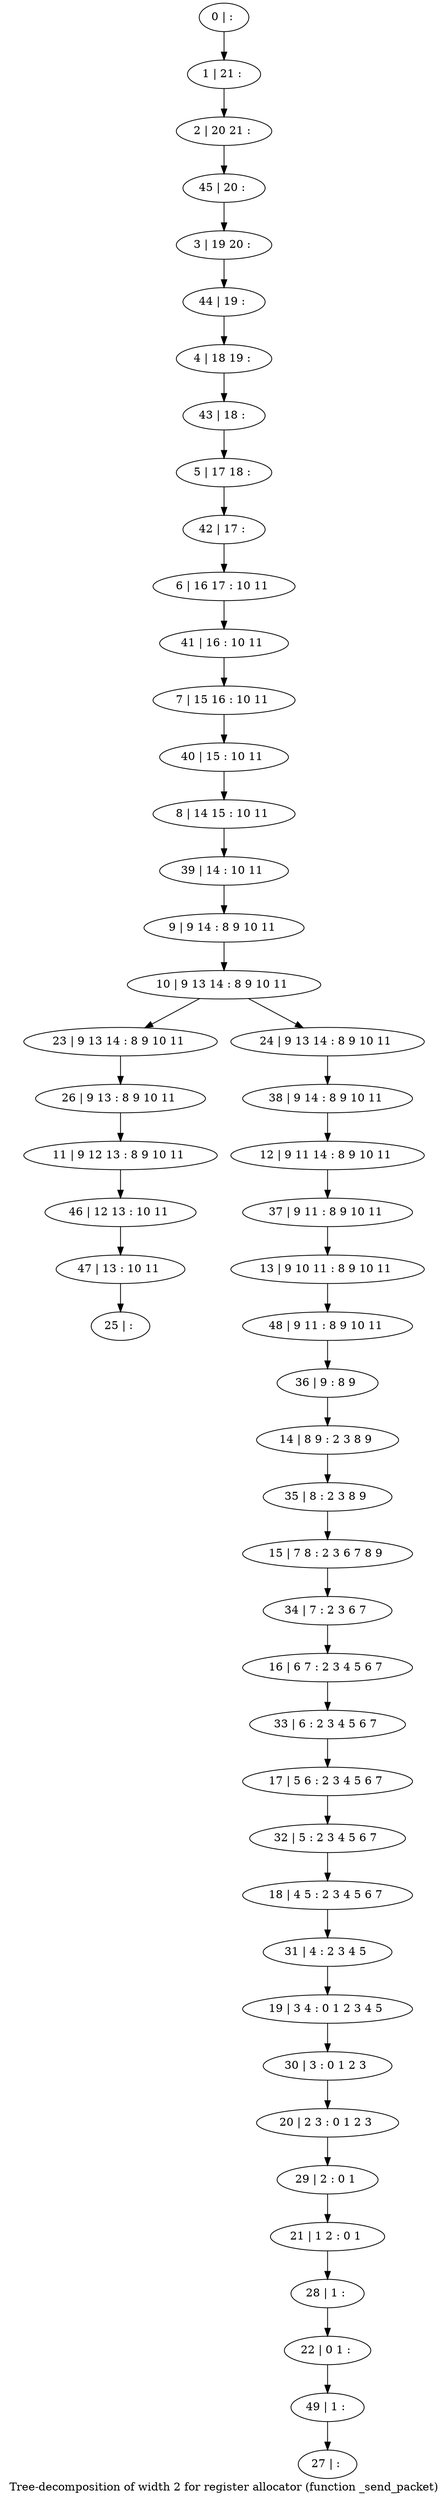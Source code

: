 digraph G {
graph [label="Tree-decomposition of width 2 for register allocator (function _send_packet)"]
0[label="0 | : "];
1[label="1 | 21 : "];
2[label="2 | 20 21 : "];
3[label="3 | 19 20 : "];
4[label="4 | 18 19 : "];
5[label="5 | 17 18 : "];
6[label="6 | 16 17 : 10 11 "];
7[label="7 | 15 16 : 10 11 "];
8[label="8 | 14 15 : 10 11 "];
9[label="9 | 9 14 : 8 9 10 11 "];
10[label="10 | 9 13 14 : 8 9 10 11 "];
11[label="11 | 9 12 13 : 8 9 10 11 "];
12[label="12 | 9 11 14 : 8 9 10 11 "];
13[label="13 | 9 10 11 : 8 9 10 11 "];
14[label="14 | 8 9 : 2 3 8 9 "];
15[label="15 | 7 8 : 2 3 6 7 8 9 "];
16[label="16 | 6 7 : 2 3 4 5 6 7 "];
17[label="17 | 5 6 : 2 3 4 5 6 7 "];
18[label="18 | 4 5 : 2 3 4 5 6 7 "];
19[label="19 | 3 4 : 0 1 2 3 4 5 "];
20[label="20 | 2 3 : 0 1 2 3 "];
21[label="21 | 1 2 : 0 1 "];
22[label="22 | 0 1 : "];
23[label="23 | 9 13 14 : 8 9 10 11 "];
24[label="24 | 9 13 14 : 8 9 10 11 "];
25[label="25 | : "];
26[label="26 | 9 13 : 8 9 10 11 "];
27[label="27 | : "];
28[label="28 | 1 : "];
29[label="29 | 2 : 0 1 "];
30[label="30 | 3 : 0 1 2 3 "];
31[label="31 | 4 : 2 3 4 5 "];
32[label="32 | 5 : 2 3 4 5 6 7 "];
33[label="33 | 6 : 2 3 4 5 6 7 "];
34[label="34 | 7 : 2 3 6 7 "];
35[label="35 | 8 : 2 3 8 9 "];
36[label="36 | 9 : 8 9 "];
37[label="37 | 9 11 : 8 9 10 11 "];
38[label="38 | 9 14 : 8 9 10 11 "];
39[label="39 | 14 : 10 11 "];
40[label="40 | 15 : 10 11 "];
41[label="41 | 16 : 10 11 "];
42[label="42 | 17 : "];
43[label="43 | 18 : "];
44[label="44 | 19 : "];
45[label="45 | 20 : "];
46[label="46 | 12 13 : 10 11 "];
47[label="47 | 13 : 10 11 "];
48[label="48 | 9 11 : 8 9 10 11 "];
49[label="49 | 1 : "];
0->1 ;
1->2 ;
9->10 ;
10->23 ;
10->24 ;
26->11 ;
23->26 ;
28->22 ;
21->28 ;
29->21 ;
20->29 ;
30->20 ;
19->30 ;
31->19 ;
18->31 ;
32->18 ;
17->32 ;
33->17 ;
16->33 ;
34->16 ;
15->34 ;
35->15 ;
14->35 ;
36->14 ;
37->13 ;
12->37 ;
38->12 ;
24->38 ;
39->9 ;
8->39 ;
40->8 ;
7->40 ;
41->7 ;
6->41 ;
42->6 ;
5->42 ;
43->5 ;
4->43 ;
44->4 ;
3->44 ;
45->3 ;
2->45 ;
11->46 ;
47->25 ;
46->47 ;
48->36 ;
13->48 ;
49->27 ;
22->49 ;
}
